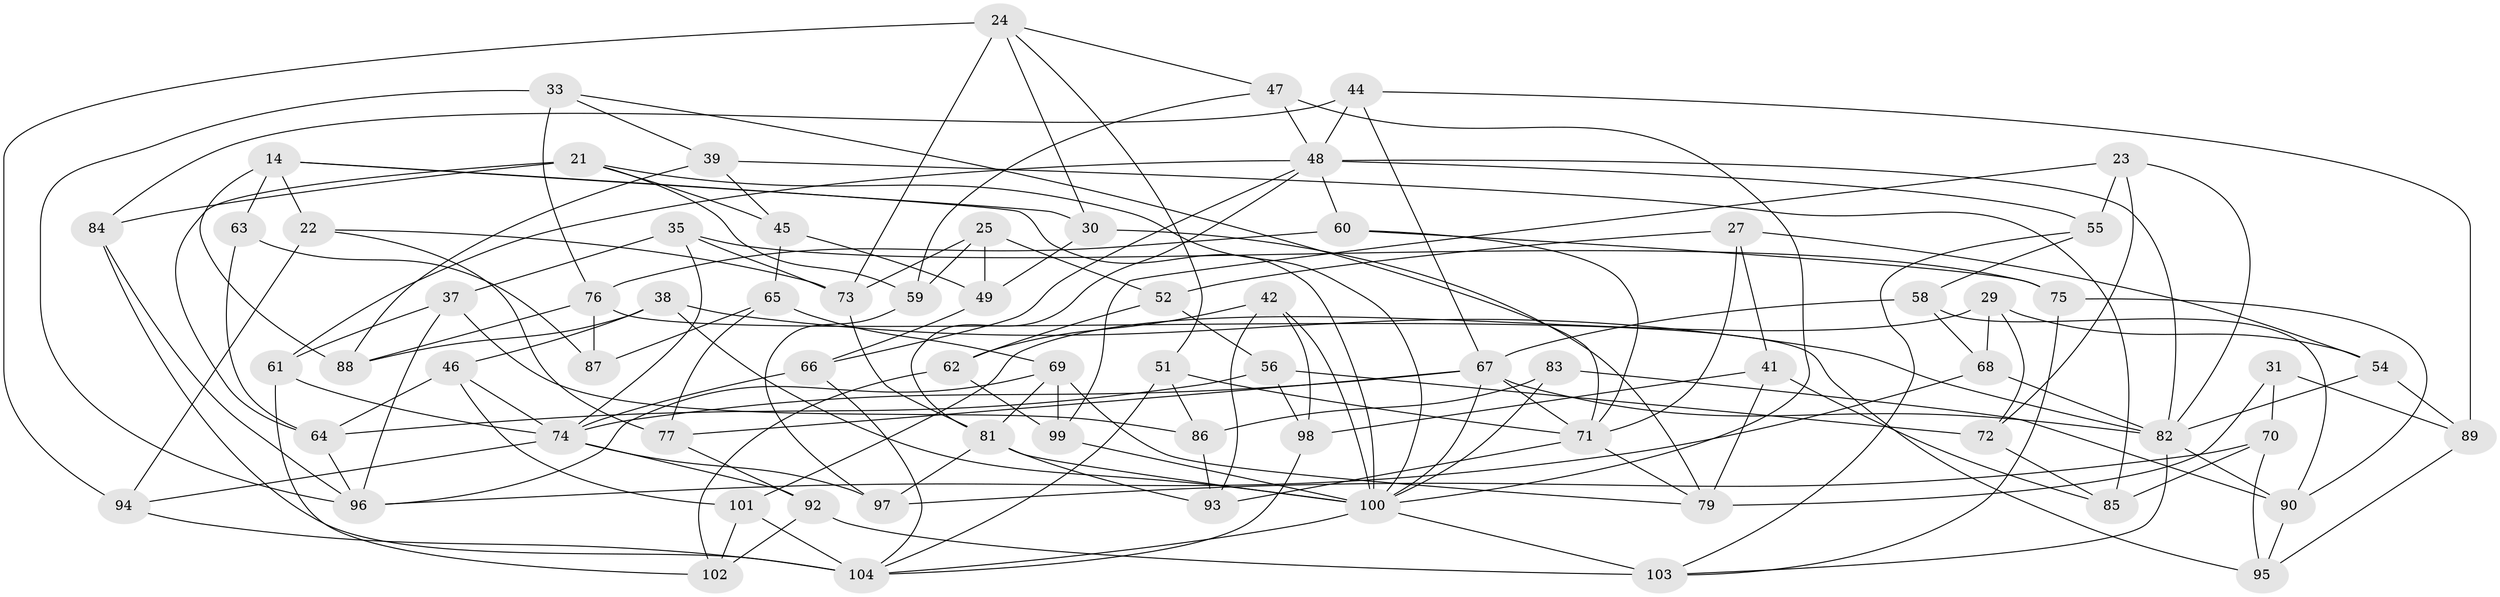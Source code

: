 // original degree distribution, {4: 1.0}
// Generated by graph-tools (version 1.1) at 2025/03/03/04/25 22:03:16]
// undirected, 72 vertices, 163 edges
graph export_dot {
graph [start="1"]
  node [color=gray90,style=filled];
  14 [super="+11"];
  21 [super="+20"];
  22;
  23;
  24 [super="+9"];
  25;
  27;
  29;
  30;
  31;
  33;
  35;
  37;
  38;
  39;
  41;
  42;
  44;
  45;
  46;
  47;
  48 [super="+10+18"];
  49;
  51;
  52;
  54;
  55;
  56;
  58;
  59;
  60;
  61;
  62;
  63;
  64 [super="+4"];
  65;
  66;
  67 [super="+1+2"];
  68;
  69 [super="+50"];
  70;
  71 [super="+32"];
  72;
  73 [super="+28"];
  74 [super="+7+40"];
  75;
  76 [super="+36"];
  77;
  79 [super="+12"];
  81 [super="+3+53"];
  82 [super="+16+26"];
  83;
  84;
  85;
  86;
  87;
  88;
  89;
  90 [super="+43"];
  92;
  93;
  94 [super="+91"];
  95;
  96 [super="+19"];
  97;
  98;
  99;
  100 [super="+17+78"];
  101;
  102;
  103 [super="+57"];
  104 [super="+5+80"];
  14 -- 100;
  14 -- 63 [weight=2];
  14 -- 88;
  14 -- 30;
  14 -- 22;
  21 -- 84;
  21 -- 64 [weight=2];
  21 -- 59;
  21 -- 45;
  21 -- 100;
  22 -- 73;
  22 -- 77;
  22 -- 94;
  23 -- 55;
  23 -- 99;
  23 -- 72;
  23 -- 82;
  24 -- 30;
  24 -- 94;
  24 -- 73 [weight=2];
  24 -- 51;
  24 -- 47;
  25 -- 52;
  25 -- 59;
  25 -- 73;
  25 -- 49;
  27 -- 41;
  27 -- 54;
  27 -- 71;
  27 -- 52;
  29 -- 54;
  29 -- 68;
  29 -- 101;
  29 -- 72;
  30 -- 79;
  30 -- 49;
  31 -- 79 [weight=2];
  31 -- 70;
  31 -- 89;
  33 -- 71;
  33 -- 39;
  33 -- 76;
  33 -- 96;
  35 -- 37;
  35 -- 75;
  35 -- 74;
  35 -- 73;
  37 -- 61;
  37 -- 86;
  37 -- 96;
  38 -- 46;
  38 -- 88;
  38 -- 82;
  38 -- 100;
  39 -- 45;
  39 -- 88;
  39 -- 85;
  41 -- 98;
  41 -- 85;
  41 -- 79;
  42 -- 62;
  42 -- 93;
  42 -- 98;
  42 -- 100;
  44 -- 89;
  44 -- 84;
  44 -- 67;
  44 -- 48;
  45 -- 49;
  45 -- 65;
  46 -- 101;
  46 -- 64;
  46 -- 74;
  47 -- 59;
  47 -- 48;
  47 -- 100;
  48 -- 60;
  48 -- 61;
  48 -- 55;
  48 -- 81;
  48 -- 66;
  48 -- 82;
  49 -- 66;
  51 -- 86;
  51 -- 71;
  51 -- 104;
  52 -- 62;
  52 -- 56;
  54 -- 89;
  54 -- 82;
  55 -- 58;
  55 -- 103;
  56 -- 98;
  56 -- 64;
  56 -- 72;
  58 -- 68;
  58 -- 90;
  58 -- 67;
  59 -- 97;
  60 -- 75;
  60 -- 76;
  60 -- 71;
  61 -- 102;
  61 -- 74;
  62 -- 99;
  62 -- 102;
  63 -- 87;
  63 -- 64;
  64 -- 96;
  65 -- 69;
  65 -- 77;
  65 -- 87;
  66 -- 74;
  66 -- 104;
  67 -- 77;
  67 -- 71 [weight=2];
  67 -- 74;
  67 -- 82;
  67 -- 100;
  68 -- 82;
  68 -- 96;
  69 -- 79;
  69 -- 81 [weight=2];
  69 -- 96;
  69 -- 99;
  70 -- 97;
  70 -- 85;
  70 -- 95;
  71 -- 93;
  71 -- 79;
  72 -- 85;
  73 -- 81;
  74 -- 92;
  74 -- 97;
  74 -- 94;
  75 -- 90;
  75 -- 103;
  76 -- 87 [weight=2];
  76 -- 88;
  76 -- 95;
  77 -- 92;
  81 -- 100 [weight=2];
  81 -- 93;
  81 -- 97;
  82 -- 103;
  82 -- 90;
  83 -- 86;
  83 -- 90 [weight=2];
  83 -- 100;
  84 -- 96;
  84 -- 104;
  86 -- 93;
  89 -- 95;
  90 -- 95;
  92 -- 102;
  92 -- 103;
  94 -- 104 [weight=3];
  98 -- 104;
  99 -- 100;
  100 -- 104 [weight=2];
  100 -- 103 [weight=2];
  101 -- 102;
  101 -- 104;
}
